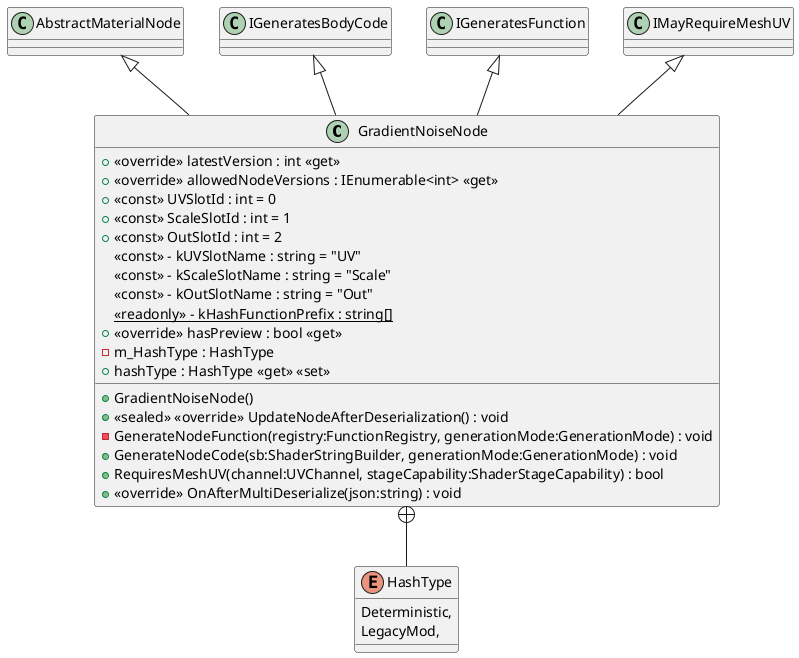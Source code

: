 @startuml
class GradientNoiseNode {
    + <<override>> latestVersion : int <<get>>
    + <<override>> allowedNodeVersions : IEnumerable<int> <<get>>
    + <<const>> UVSlotId : int = 0
    + <<const>> ScaleSlotId : int = 1
    + <<const>> OutSlotId : int = 2
    <<const>> - kUVSlotName : string = "UV"
    <<const>> - kScaleSlotName : string = "Scale"
    <<const>> - kOutSlotName : string = "Out"
    + GradientNoiseNode()
    {static} <<readonly>> - kHashFunctionPrefix : string[]
    + <<override>> hasPreview : bool <<get>>
    + <<sealed>> <<override>> UpdateNodeAfterDeserialization() : void
    - m_HashType : HashType
    + hashType : HashType <<get>> <<set>>
    - GenerateNodeFunction(registry:FunctionRegistry, generationMode:GenerationMode) : void
    + GenerateNodeCode(sb:ShaderStringBuilder, generationMode:GenerationMode) : void
    + RequiresMeshUV(channel:UVChannel, stageCapability:ShaderStageCapability) : bool
    + <<override>> OnAfterMultiDeserialize(json:string) : void
}
enum HashType {
    Deterministic,
    LegacyMod,
}
AbstractMaterialNode <|-- GradientNoiseNode
IGeneratesBodyCode <|-- GradientNoiseNode
IGeneratesFunction <|-- GradientNoiseNode
IMayRequireMeshUV <|-- GradientNoiseNode
GradientNoiseNode +-- HashType
@enduml
